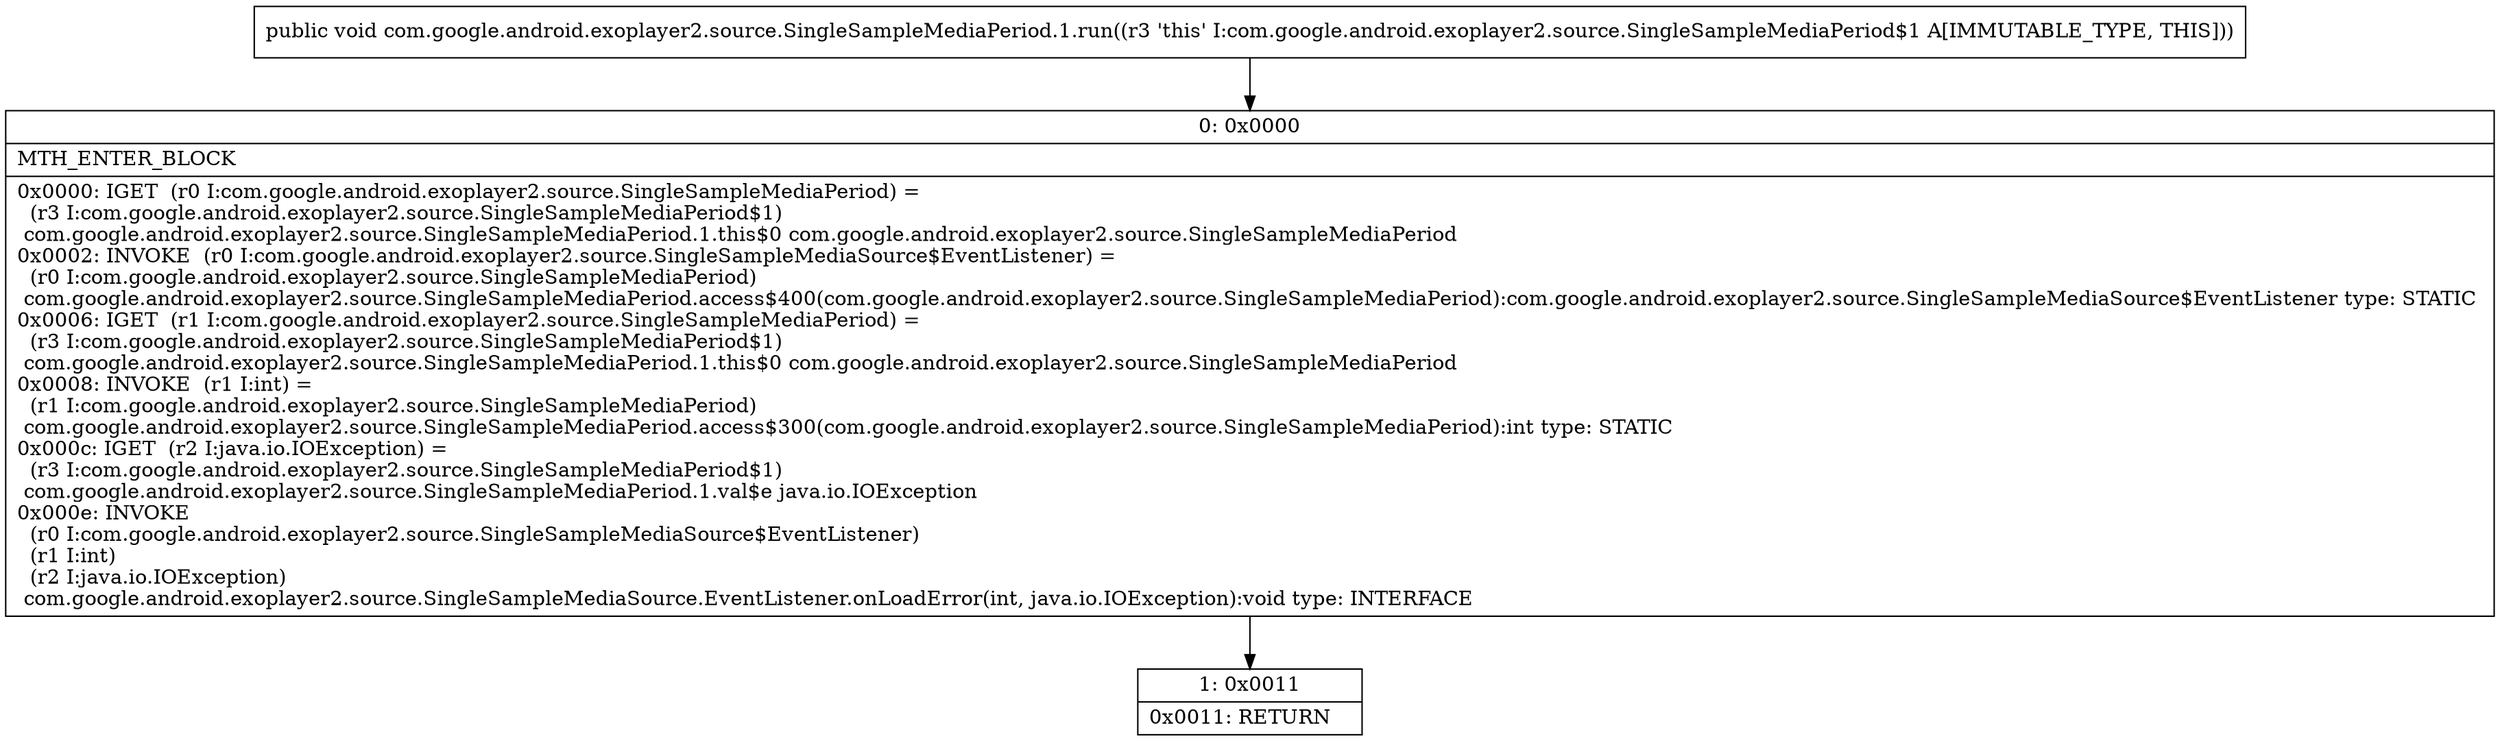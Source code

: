 digraph "CFG forcom.google.android.exoplayer2.source.SingleSampleMediaPeriod.1.run()V" {
Node_0 [shape=record,label="{0\:\ 0x0000|MTH_ENTER_BLOCK\l|0x0000: IGET  (r0 I:com.google.android.exoplayer2.source.SingleSampleMediaPeriod) = \l  (r3 I:com.google.android.exoplayer2.source.SingleSampleMediaPeriod$1)\l com.google.android.exoplayer2.source.SingleSampleMediaPeriod.1.this$0 com.google.android.exoplayer2.source.SingleSampleMediaPeriod \l0x0002: INVOKE  (r0 I:com.google.android.exoplayer2.source.SingleSampleMediaSource$EventListener) = \l  (r0 I:com.google.android.exoplayer2.source.SingleSampleMediaPeriod)\l com.google.android.exoplayer2.source.SingleSampleMediaPeriod.access$400(com.google.android.exoplayer2.source.SingleSampleMediaPeriod):com.google.android.exoplayer2.source.SingleSampleMediaSource$EventListener type: STATIC \l0x0006: IGET  (r1 I:com.google.android.exoplayer2.source.SingleSampleMediaPeriod) = \l  (r3 I:com.google.android.exoplayer2.source.SingleSampleMediaPeriod$1)\l com.google.android.exoplayer2.source.SingleSampleMediaPeriod.1.this$0 com.google.android.exoplayer2.source.SingleSampleMediaPeriod \l0x0008: INVOKE  (r1 I:int) = \l  (r1 I:com.google.android.exoplayer2.source.SingleSampleMediaPeriod)\l com.google.android.exoplayer2.source.SingleSampleMediaPeriod.access$300(com.google.android.exoplayer2.source.SingleSampleMediaPeriod):int type: STATIC \l0x000c: IGET  (r2 I:java.io.IOException) = \l  (r3 I:com.google.android.exoplayer2.source.SingleSampleMediaPeriod$1)\l com.google.android.exoplayer2.source.SingleSampleMediaPeriod.1.val$e java.io.IOException \l0x000e: INVOKE  \l  (r0 I:com.google.android.exoplayer2.source.SingleSampleMediaSource$EventListener)\l  (r1 I:int)\l  (r2 I:java.io.IOException)\l com.google.android.exoplayer2.source.SingleSampleMediaSource.EventListener.onLoadError(int, java.io.IOException):void type: INTERFACE \l}"];
Node_1 [shape=record,label="{1\:\ 0x0011|0x0011: RETURN   \l}"];
MethodNode[shape=record,label="{public void com.google.android.exoplayer2.source.SingleSampleMediaPeriod.1.run((r3 'this' I:com.google.android.exoplayer2.source.SingleSampleMediaPeriod$1 A[IMMUTABLE_TYPE, THIS])) }"];
MethodNode -> Node_0;
Node_0 -> Node_1;
}

